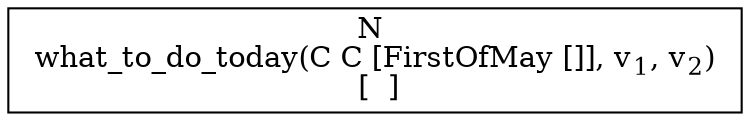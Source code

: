 digraph {
    graph [rankdir=TB
          ,bgcolor=transparent];
    node [shape=box
         ,fillcolor=white
         ,style=filled];
    0 [label=<N <BR/> what_to_do_today(C C [FirstOfMay []], v<SUB>1</SUB>, v<SUB>2</SUB>) <BR/>  [  ] >];
}